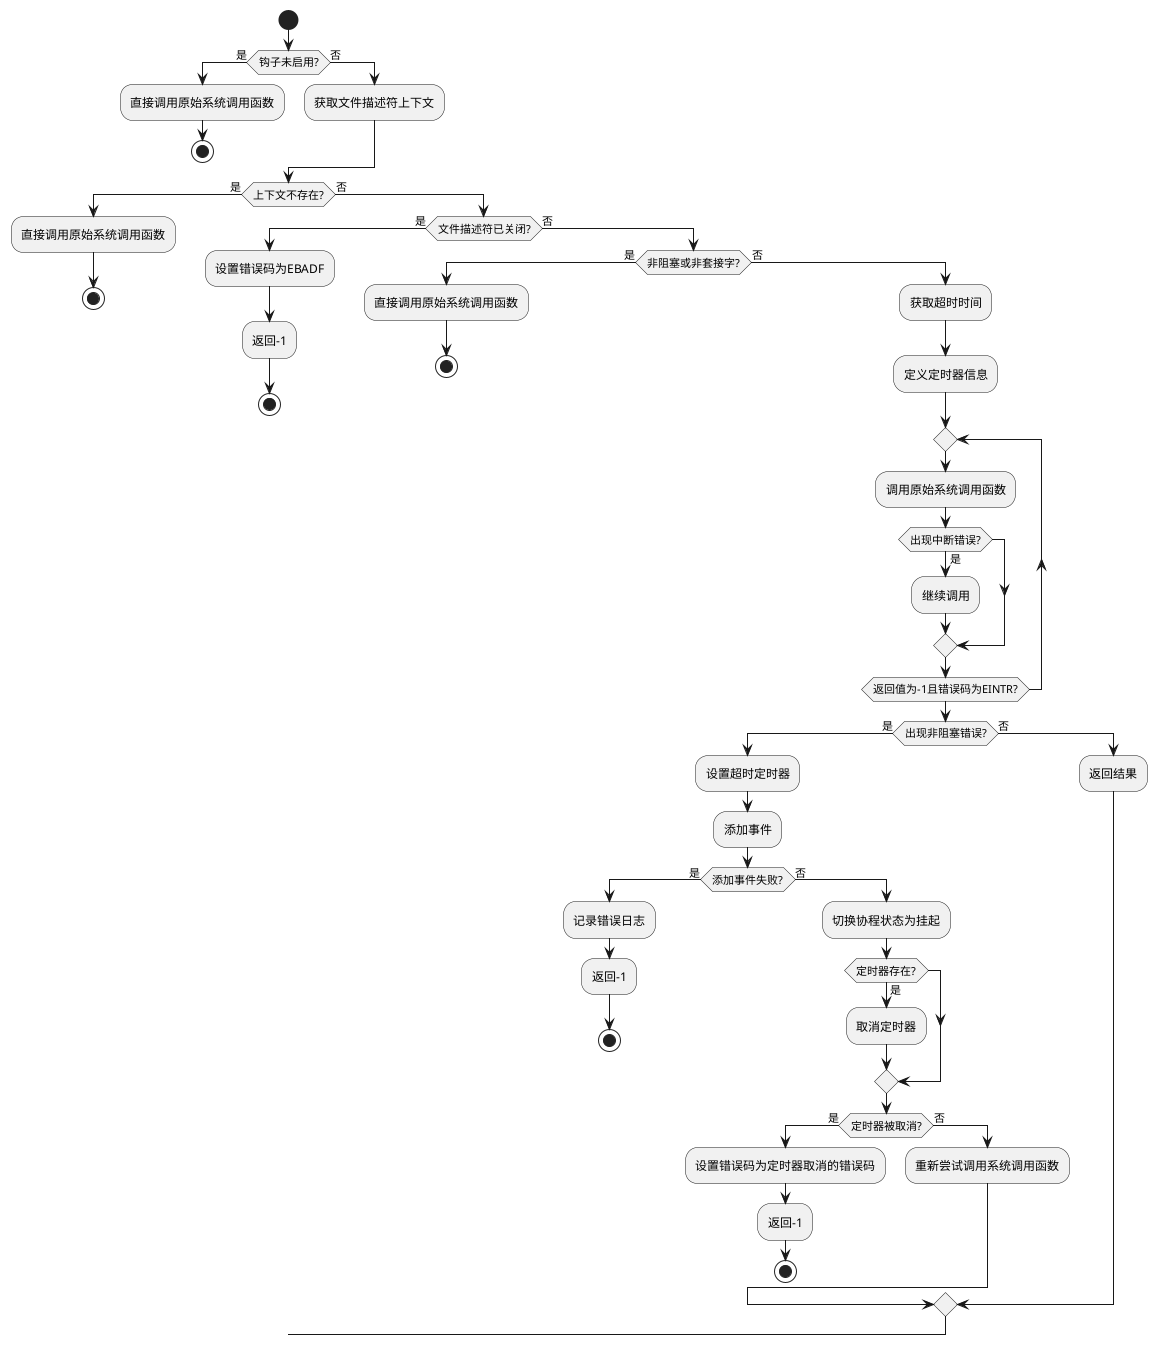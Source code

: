 @startuml
start

if (钩子未启用?) then (是)
  :直接调用原始系统调用函数;
  stop
else (否)
  :获取文件描述符上下文;
endif

if (上下文不存在?) then (是)
  :直接调用原始系统调用函数;
  stop
else (否)
  if (文件描述符已关闭?) then (是)
    :设置错误码为EBADF;
    :返回-1;
    stop
  else (否)
    if (非阻塞或非套接字?) then (是)
      :直接调用原始系统调用函数;
      stop
    else (否)
      :获取超时时间;
      :定义定时器信息;
      repeat
        :调用原始系统调用函数;
        if (出现中断错误?) then (是)
          :继续调用;
        endif
      repeat while (返回值为-1且错误码为EINTR?)
      if (出现非阻塞错误?) then (是)
        :设置超时定时器;
        :添加事件;
        if (添加事件失败?) then (是)
          :记录错误日志;
          :返回-1;
          stop
        else (否)
          :切换协程状态为挂起;
          if (定时器存在?) then (是)
            :取消定时器;
          endif
          if (定时器被取消?) then (是)
            :设置错误码为定时器取消的错误码;
            :返回-1;
            stop
          else (否)
            :重新尝试调用系统调用函数;
          endif
        endif
      else (否)
        :返回结果;
      endif
    endif
  endif
endif

@enduml
